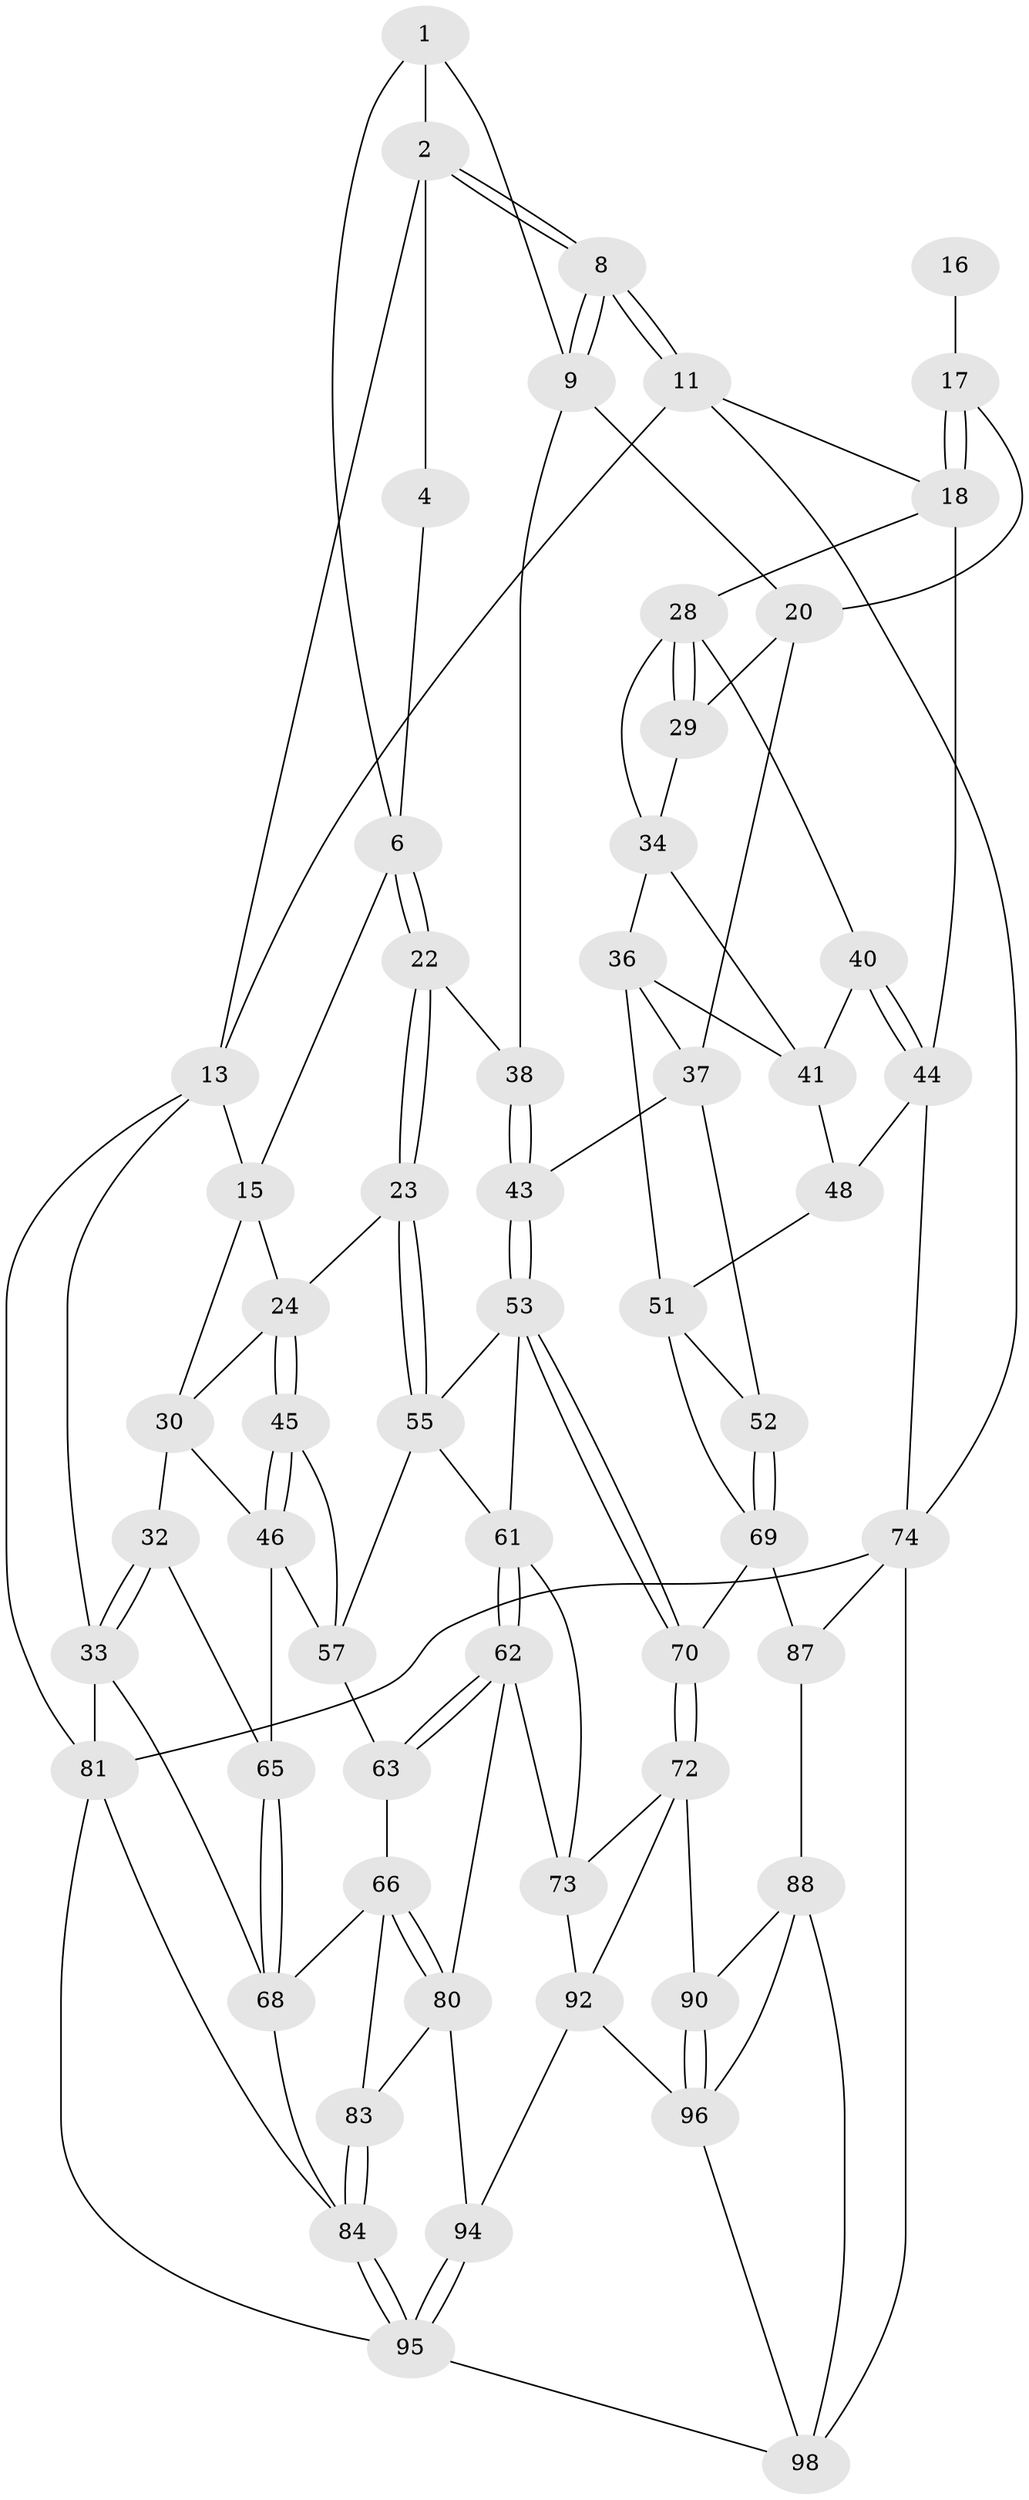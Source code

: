 // Generated by graph-tools (version 1.1) at 2025/52/02/27/25 19:52:41]
// undirected, 60 vertices, 134 edges
graph export_dot {
graph [start="1"]
  node [color=gray90,style=filled];
  1 [pos="+0.538249591042444+0.005276565600252253",super="+5"];
  2 [pos="+0.6164652291304443+0",super="+3"];
  4 [pos="+0.41821165824163387+0.0788363255360446"];
  6 [pos="+0.39175437325754486+0.21063858886308376",super="+7"];
  8 [pos="+0.713838331567096+0"];
  9 [pos="+0.6723749479921842+0.23195978853764224",super="+10"];
  11 [pos="+0.7196974883067558+0",super="+12"];
  13 [pos="+0+0",super="+14"];
  15 [pos="+0.09515450196947459+0",super="+26"];
  16 [pos="+0.7709092489604717+0"];
  17 [pos="+1+0.13494711729825382",super="+19"];
  18 [pos="+1+0.10728350826510212",super="+27"];
  20 [pos="+0.8979545276668+0.2002293020572387",super="+21"];
  22 [pos="+0.4042549955043262+0.3336497170925249"];
  23 [pos="+0.3992340584824633+0.33873872244486614"];
  24 [pos="+0.3867507884576731+0.3441953695753072",super="+25"];
  28 [pos="+1+0.3399185468067097",super="+39"];
  29 [pos="+0.8982156737505032+0.20122632632236967"];
  30 [pos="+0.13576196098716325+0.33424448358347253",super="+31"];
  32 [pos="+0+0.4486934393535063"];
  33 [pos="+0+0.4592847679220603",super="+77"];
  34 [pos="+0.9090082054742125+0.2899119733188482",super="+35"];
  36 [pos="+0.825561012399989+0.378267393262661",super="+50"];
  37 [pos="+0.7320485169403871+0.30257383826728285",super="+42"];
  38 [pos="+0.5306687764611163+0.33553718719770004"];
  40 [pos="+0.9581343501526668+0.3914688515981874"];
  41 [pos="+0.8987705796953369+0.3930059359469169",super="+49"];
  43 [pos="+0.6305344657068622+0.4881991230477438"];
  44 [pos="+1+0.48279753220798655",super="+47"];
  45 [pos="+0.3522309085315956+0.3860795904271138"];
  46 [pos="+0.24123742972839946+0.47755766576604003",super="+59"];
  48 [pos="+1+0.6064179198056402"];
  51 [pos="+0.7626363184187933+0.5033136968915611",super="+60"];
  52 [pos="+0.6652920362095621+0.49309488053536155"];
  53 [pos="+0.5716220088403737+0.5465512608917391",super="+54"];
  55 [pos="+0.4312436237905077+0.4298990767273825",super="+56"];
  57 [pos="+0.3690744284854378+0.5232384021194046",super="+58"];
  61 [pos="+0.4615886061103449+0.5937833056601218",super="+64"];
  62 [pos="+0.3793814733769295+0.65225258023021",super="+79"];
  63 [pos="+0.3089288037756575+0.6074740951399111"];
  65 [pos="+0.17246064975507222+0.520416561857972"];
  66 [pos="+0.2471092999992617+0.6500507435794992",super="+67"];
  68 [pos="+0.13779908223225573+0.6594442968636011",super="+76"];
  69 [pos="+0.698922242689664+0.6939099166288769",super="+71"];
  70 [pos="+0.6462643684885733+0.7003624984700553"];
  72 [pos="+0.615805026199685+0.7222600331808122",super="+91"];
  73 [pos="+0.546475755989544+0.7137670035162877",super="+78"];
  74 [pos="+1+1",super="+75"];
  80 [pos="+0.2735810787970465+0.7831321299876842",super="+86"];
  81 [pos="+0+1",super="+82"];
  83 [pos="+0.21126724487825618+0.7895302985098732"];
  84 [pos="+0.11590660371339831+0.8680096480749486",super="+85"];
  87 [pos="+0.811177841252834+0.8445916473335675"];
  88 [pos="+0.7777948994243313+0.9217633823924511",super="+89"];
  90 [pos="+0.6126028137105948+0.8447447689995723"];
  92 [pos="+0.4477967249107129+0.8151516679775885",super="+93"];
  94 [pos="+0.2987580773240124+0.892187386848422"];
  95 [pos="+0.25785667171892374+0.950062034561724",super="+99"];
  96 [pos="+0.4628929446503532+0.9710790229460191",super="+97"];
  98 [pos="+0.4559513565431877+1",super="+100"];
  1 -- 2;
  1 -- 6;
  1 -- 9;
  2 -- 8;
  2 -- 8;
  2 -- 4;
  2 -- 13;
  4 -- 6;
  6 -- 22;
  6 -- 22;
  6 -- 15;
  8 -- 9;
  8 -- 9;
  8 -- 11;
  8 -- 11;
  9 -- 20;
  9 -- 38;
  11 -- 13;
  11 -- 18;
  11 -- 74;
  13 -- 33;
  13 -- 81;
  13 -- 15;
  15 -- 24;
  15 -- 30;
  16 -- 17 [weight=2];
  17 -- 18;
  17 -- 18;
  17 -- 20;
  18 -- 28;
  18 -- 44;
  20 -- 29;
  20 -- 37;
  22 -- 23;
  22 -- 23;
  22 -- 38;
  23 -- 24;
  23 -- 55;
  23 -- 55;
  24 -- 45;
  24 -- 45;
  24 -- 30;
  28 -- 29;
  28 -- 29;
  28 -- 40;
  28 -- 34;
  29 -- 34;
  30 -- 32;
  30 -- 46;
  32 -- 33;
  32 -- 33;
  32 -- 65;
  33 -- 81;
  33 -- 68;
  34 -- 41;
  34 -- 36;
  36 -- 37;
  36 -- 51;
  36 -- 41;
  37 -- 43;
  37 -- 52;
  38 -- 43;
  38 -- 43;
  40 -- 41;
  40 -- 44;
  40 -- 44;
  41 -- 48;
  43 -- 53;
  43 -- 53;
  44 -- 48;
  44 -- 74;
  45 -- 46;
  45 -- 46;
  45 -- 57;
  46 -- 65;
  46 -- 57;
  48 -- 51;
  51 -- 52;
  51 -- 69;
  52 -- 69;
  52 -- 69;
  53 -- 70;
  53 -- 70;
  53 -- 61;
  53 -- 55;
  55 -- 57;
  55 -- 61;
  57 -- 63;
  61 -- 62;
  61 -- 62;
  61 -- 73;
  62 -- 63;
  62 -- 63;
  62 -- 80;
  62 -- 73;
  63 -- 66;
  65 -- 68;
  65 -- 68;
  66 -- 80;
  66 -- 80;
  66 -- 83;
  66 -- 68;
  68 -- 84;
  69 -- 70;
  69 -- 87;
  70 -- 72;
  70 -- 72;
  72 -- 73;
  72 -- 90;
  72 -- 92;
  73 -- 92;
  74 -- 98;
  74 -- 81;
  74 -- 87;
  80 -- 83;
  80 -- 94;
  81 -- 84;
  81 -- 95;
  83 -- 84;
  83 -- 84;
  84 -- 95;
  84 -- 95;
  87 -- 88;
  88 -- 90;
  88 -- 98;
  88 -- 96;
  90 -- 96;
  90 -- 96;
  92 -- 96;
  92 -- 94;
  94 -- 95;
  94 -- 95;
  95 -- 98;
  96 -- 98;
}
